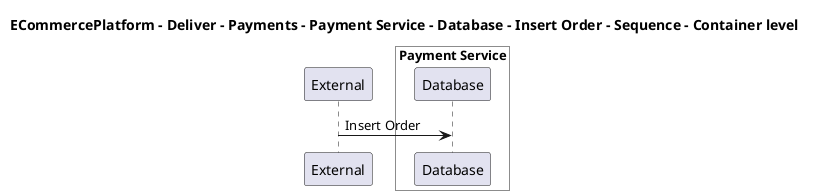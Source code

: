 @startuml

title ECommercePlatform - Deliver - Payments - Payment Service - Database - Insert Order - Sequence - Container level

participant "External" as C4InterFlow.SoftwareSystems.ExternalSystem

box "Payment Service" #White
    participant "Database" as ECommercePlatform.Deliver.Payments.SoftwareSystems.PaymentService.Containers.Database
end box


C4InterFlow.SoftwareSystems.ExternalSystem -> ECommercePlatform.Deliver.Payments.SoftwareSystems.PaymentService.Containers.Database : Insert Order


@enduml
